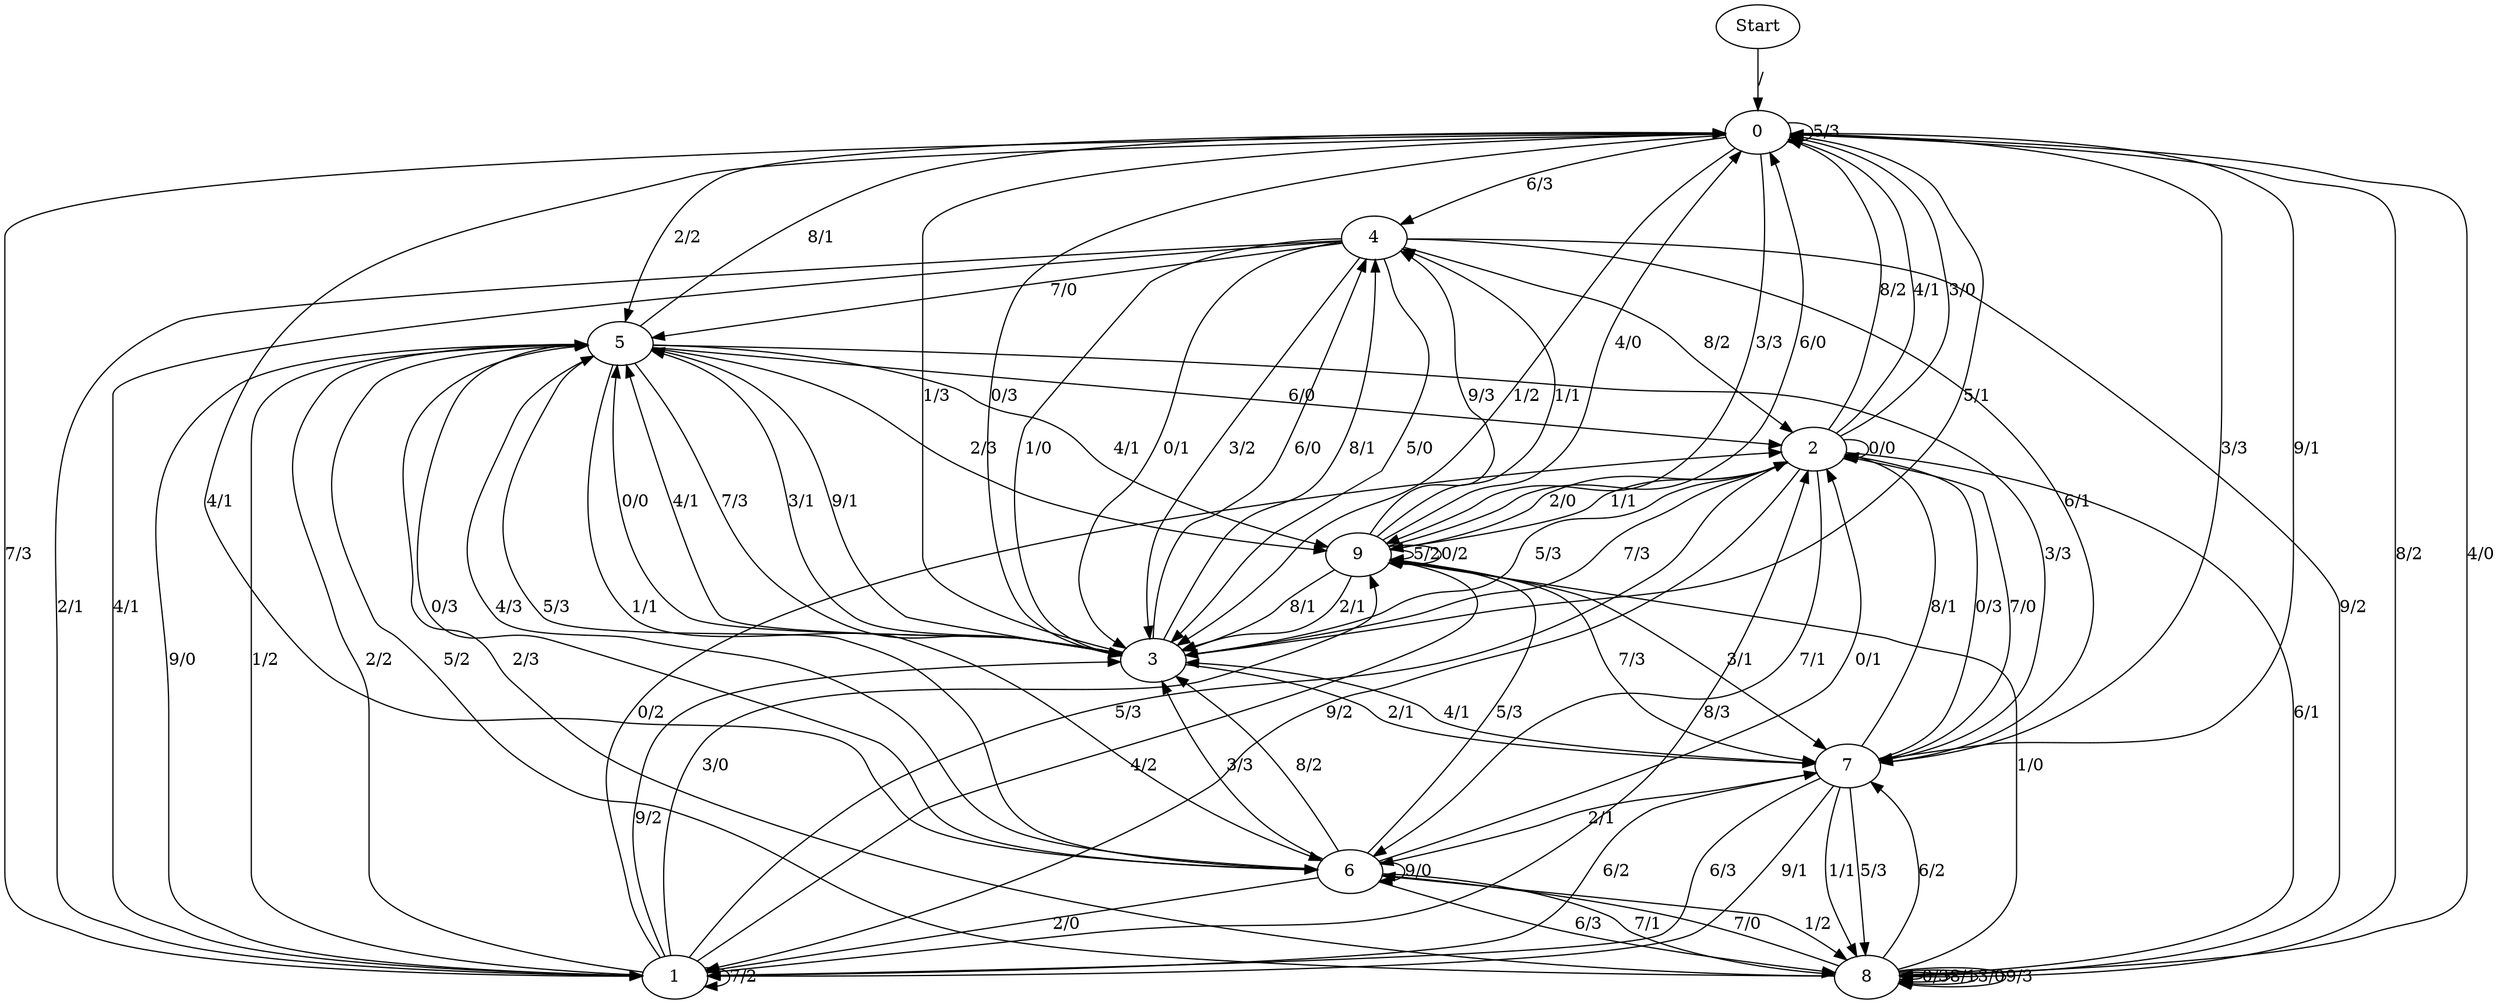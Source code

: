 digraph {
	Start -> 0 [label="/"]
	0 -> 4 [label="6/3"]
	0 -> 5 [label="2/2"]
	0 -> 7 [label="9/1"]
	0 -> 8 [label="8/2"]
	0 -> 1 [label="7/3"]
	0 -> 3 [label="0/3"]
	0 -> 6 [label="4/1"]
	0 -> 9 [label="3/3"]
	0 -> 3 [label="1/2"]
	0 -> 0 [label="5/3"]
	3 -> 5 [label="3/1"]
	3 -> 5 [label="9/1"]
	3 -> 5 [label="0/0"]
	3 -> 0 [label="5/1"]
	3 -> 4 [label="6/0"]
	3 -> 2 [label="7/3"]
	3 -> 7 [label="2/1"]
	3 -> 4 [label="8/1"]
	3 -> 0 [label="1/3"]
	3 -> 5 [label="4/1"]
	8 -> 6 [label="7/0"]
	8 -> 5 [label="5/2"]
	8 -> 0 [label="4/0"]
	8 -> 8 [label="0/3"]
	8 -> 7 [label="6/2"]
	8 -> 8 [label="8/1"]
	8 -> 8 [label="3/0"]
	8 -> 8 [label="9/3"]
	8 -> 5 [label="2/3"]
	8 -> 9 [label="1/0"]
	5 -> 9 [label="2/3"]
	5 -> 0 [label="8/1"]
	5 -> 6 [label="5/3"]
	5 -> 6 [label="1/1"]
	5 -> 3 [label="7/3"]
	5 -> 6 [label="0/3"]
	5 -> 1 [label="9/0"]
	5 -> 2 [label="6/0"]
	5 -> 7 [label="3/3"]
	5 -> 9 [label="4/1"]
	9 -> 4 [label="9/3"]
	9 -> 3 [label="2/1"]
	9 -> 0 [label="6/0"]
	9 -> 3 [label="8/1"]
	9 -> 0 [label="4/0"]
	9 -> 7 [label="7/3"]
	9 -> 4 [label="1/1"]
	9 -> 9 [label="5/2"]
	9 -> 7 [label="3/1"]
	9 -> 9 [label="0/2"]
	4 -> 3 [label="5/0"]
	4 -> 3 [label="1/0"]
	4 -> 5 [label="7/0"]
	4 -> 2 [label="8/2"]
	4 -> 1 [label="4/1"]
	4 -> 3 [label="0/1"]
	4 -> 3 [label="3/2"]
	4 -> 7 [label="6/1"]
	4 -> 1 [label="2/1"]
	4 -> 8 [label="9/2"]
	1 -> 3 [label="9/2"]
	1 -> 2 [label="8/3"]
	1 -> 2 [label="0/2"]
	1 -> 1 [label="7/2"]
	1 -> 9 [label="4/2"]
	1 -> 7 [label="6/2"]
	1 -> 5 [label="1/2"]
	1 -> 5 [label="2/2"]
	1 -> 9 [label="3/0"]
	1 -> 2 [label="5/3"]
	7 -> 0 [label="3/3"]
	7 -> 2 [label="0/3"]
	7 -> 2 [label="7/0"]
	7 -> 1 [label="9/1"]
	7 -> 8 [label="1/1"]
	7 -> 3 [label="4/1"]
	7 -> 2 [label="8/1"]
	7 -> 6 [label="2/1"]
	7 -> 8 [label="5/3"]
	7 -> 1 [label="6/3"]
	2 -> 0 [label="8/2"]
	2 -> 1 [label="9/2"]
	2 -> 9 [label="1/1"]
	2 -> 9 [label="2/0"]
	2 -> 3 [label="5/3"]
	2 -> 8 [label="6/1"]
	2 -> 0 [label="4/1"]
	2 -> 6 [label="7/1"]
	2 -> 0 [label="3/0"]
	2 -> 2 [label="0/0"]
	6 -> 8 [label="1/2"]
	6 -> 1 [label="2/0"]
	6 -> 8 [label="7/1"]
	6 -> 3 [label="3/3"]
	6 -> 6 [label="9/0"]
	6 -> 2 [label="0/1"]
	6 -> 5 [label="4/3"]
	6 -> 8 [label="6/3"]
	6 -> 3 [label="8/2"]
	6 -> 9 [label="5/3"]
}